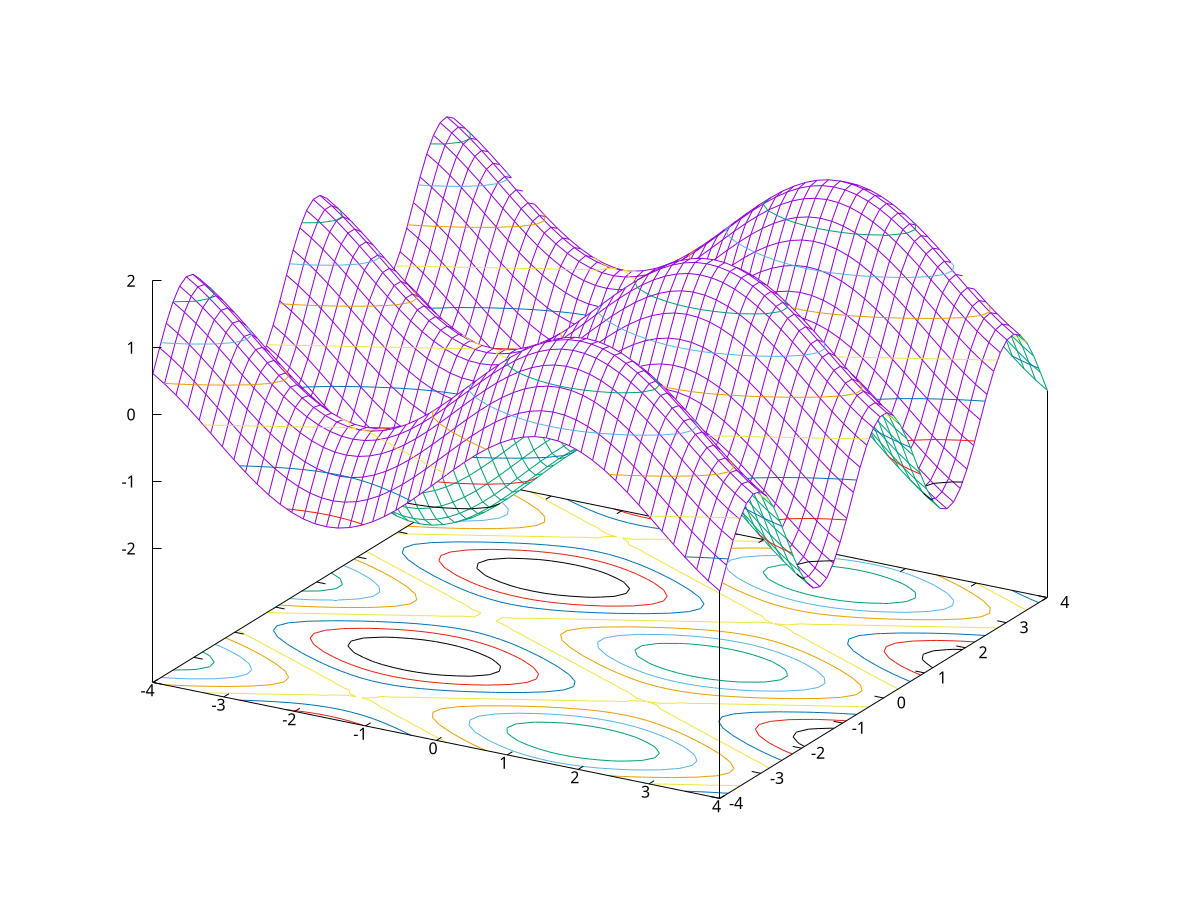 set iso 50
set samp 50
set yrange [-4:4]
set xrange [-4:4]
set ztics 1
unset key
set style line 1 linecolor rgb '#cccccc'
set contour both
set cntrparam levels 10
set hidd
splot sin(x)+cos(2*y) with lines linestyle 1
